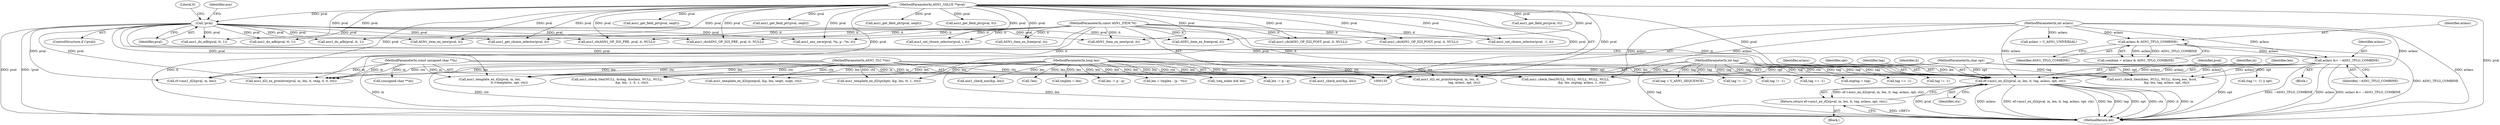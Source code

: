 digraph "0_openssl_cc598f321fbac9c04da5766243ed55d55948637d@pointer" {
"1000333" [label="(Call,ef->asn1_ex_d2i(pval, in, len, it, tag, aclass, opt, ctx))"];
"1000196" [label="(Call,!pval)"];
"1000136" [label="(MethodParameterIn,ASN1_VALUE **pval)"];
"1000137" [label="(MethodParameterIn,const unsigned char **in)"];
"1000138" [label="(MethodParameterIn,long len)"];
"1000139" [label="(MethodParameterIn,const ASN1_ITEM *it)"];
"1000140" [label="(MethodParameterIn,int tag)"];
"1000192" [label="(Call,aclass &= ~ASN1_TFLG_COMBINE)"];
"1000189" [label="(Call,aclass & ASN1_TFLG_COMBINE)"];
"1000141" [label="(MethodParameterIn,int aclass)"];
"1000142" [label="(MethodParameterIn,char opt)"];
"1000143" [label="(MethodParameterIn,ASN1_TLC *ctx)"];
"1000332" [label="(Return,return ef->asn1_ex_d2i(pval, in, len, it, tag, aclass, opt, ctx);)"];
"1000334" [label="(Identifier,pval)"];
"1000441" [label="(Call,cf->asn1_d2i(pval, in, len))"];
"1000199" [label="(Literal,0)"];
"1000341" [label="(Identifier,ctx)"];
"1000335" [label="(Identifier,in)"];
"1000142" [label="(MethodParameterIn,char opt)"];
"1000367" [label="(Call,exptag = tag)"];
"1000193" [label="(Identifier,aclass)"];
"1000221" [label="(Call,(tag != -1) || opt)"];
"1000803" [label="(Call,asn1_do_adb(pval, tt, 1))"];
"1000872" [label="(Call,asn1_template_ex_d2i(pseqval, &p, len, seqtt, isopt, ctx))"];
"1000213" [label="(Block,)"];
"1000139" [label="(MethodParameterIn,const ASN1_ITEM *it)"];
"1000687" [label="(Call,len = tmplen - (p - *in))"];
"1000336" [label="(Identifier,len)"];
"1000918" [label="(Call,!seq_nolen && len)"];
"1001019" [label="(Call,ASN1_item_ex_free(pval, it))"];
"1000243" [label="(Call,asn1_d2i_ex_primitive(pval, in, len, it,\n                                     tag, aclass, opt, ctx))"];
"1000202" [label="(Identifier,aux)"];
"1000317" [label="(Call,asn1_d2i_ex_primitive(pval, in, len, it, otag, 0, 0, ctx))"];
"1000339" [label="(Identifier,aclass)"];
"1000516" [label="(Call,ASN1_item_ex_new(pval, it))"];
"1000813" [label="(Call,asn1_get_field_ptr(pval, seqtt))"];
"1000479" [label="(Call,asn1_get_choice_selector(pval, it))"];
"1000837" [label="(Call,len -= p - q)"];
"1000467" [label="(Call,asn1_cb(ASN1_OP_D2I_PRE, pval, it, NULL))"];
"1000333" [label="(Call,ef->asn1_ex_d2i(pval, in, len, it, tag, aclass, opt, ctx))"];
"1000960" [label="(Call,asn1_get_field_ptr(pval, seqtt))"];
"1000556" [label="(Call,asn1_template_ex_d2i(pchptr, &p, len, tt, 1, ctx))"];
"1000357" [label="(Call,tag == -1)"];
"1000824" [label="(Call,asn1_check_eoc(&p, len))"];
"1000402" [label="(Call,tag != -1)"];
"1000637" [label="(Call,tag = V_ASN1_SEQUENCE)"];
"1000143" [label="(MethodParameterIn,ASN1_TLC *ctx)"];
"1000144" [label="(Block,)"];
"1000728" [label="(Call,asn1_cb(ASN1_OP_D2I_PRE, pval, it, NULL))"];
"1000602" [label="(Call,asn1_set_choice_selector(pval, i, it))"];
"1000189" [label="(Call,aclass & ASN1_TFLG_COMBINE)"];
"1000645" [label="(Call,asn1_check_tlen(&len, NULL, NULL, &seq_eoc, &cst,\n                              &p, len, tag, aclass, opt, ctx))"];
"1000260" [label="(Call,asn1_check_tlen(NULL, &otag, &oclass, NULL, NULL,\n                              &p, len, -1, 0, 1, ctx))"];
"1000446" [label="(Call,tag != -1)"];
"1000141" [label="(MethodParameterIn,int aclass)"];
"1000410" [label="(Call,(unsigned char **)in)"];
"1000233" [label="(Call,asn1_template_ex_d2i(pval, in, len,\n                                        it->templates, opt, ctx))"];
"1000772" [label="(Call,asn1_get_field_ptr(pval, seqtt))"];
"1000340" [label="(Identifier,opt)"];
"1000136" [label="(MethodParameterIn,ASN1_VALUE **pval)"];
"1000908" [label="(Call,asn1_check_eoc(&p, len))"];
"1000222" [label="(Call,tag != -1)"];
"1000632" [label="(Call,tag == -1)"];
"1000332" [label="(Return,return ef->asn1_ex_d2i(pval, in, len, it, tag, aclass, opt, ctx);)"];
"1000192" [label="(Call,aclass &= ~ASN1_TFLG_COMBINE)"];
"1000196" [label="(Call,!pval)"];
"1000551" [label="(Call,asn1_get_field_ptr(pval, tt))"];
"1000187" [label="(Call,combine = aclass & ASN1_TFLG_COMBINE)"];
"1000191" [label="(Identifier,ASN1_TFLG_COMBINE)"];
"1000190" [label="(Identifier,aclass)"];
"1001034" [label="(MethodReturn,int)"];
"1000372" [label="(Call,asn1_check_tlen(NULL, NULL, NULL, NULL, NULL,\n                                  &p, len, exptag, aclass, 1, ctx))"];
"1000592" [label="(Call,ASN1_item_ex_free(pval, it))"];
"1000817" [label="(Call,!len)"];
"1000138" [label="(MethodParameterIn,long len)"];
"1000628" [label="(Call,tmplen = len)"];
"1000640" [label="(Call,aclass = V_ASN1_UNIVERSAL)"];
"1000977" [label="(Call,asn1_enc_save(pval, *in, p - *in, it))"];
"1000610" [label="(Call,asn1_cb(ASN1_OP_D2I_POST, pval, it, NULL))"];
"1000338" [label="(Identifier,tag)"];
"1000942" [label="(Call,asn1_do_adb(pval, tt, 1))"];
"1000991" [label="(Call,asn1_cb(ASN1_OP_D2I_POST, pval, it, NULL))"];
"1000197" [label="(Identifier,pval)"];
"1000137" [label="(MethodParameterIn,const unsigned char **in)"];
"1000195" [label="(ControlStructure,if (!pval))"];
"1000766" [label="(Call,asn1_do_adb(pval, tt, 1))"];
"1000140" [label="(MethodParameterIn,int tag)"];
"1000337" [label="(Identifier,it)"];
"1000716" [label="(Call,ASN1_item_ex_new(pval, it))"];
"1000508" [label="(Call,asn1_set_choice_selector(pval, -1, it))"];
"1000194" [label="(Identifier,~ASN1_TFLG_COMBINE)"];
"1000502" [label="(Call,asn1_get_field_ptr(pval, tt))"];
"1000899" [label="(Call,len -= p - q)"];
"1000333" -> "1000332"  [label="AST: "];
"1000333" -> "1000341"  [label="CFG: "];
"1000334" -> "1000333"  [label="AST: "];
"1000335" -> "1000333"  [label="AST: "];
"1000336" -> "1000333"  [label="AST: "];
"1000337" -> "1000333"  [label="AST: "];
"1000338" -> "1000333"  [label="AST: "];
"1000339" -> "1000333"  [label="AST: "];
"1000340" -> "1000333"  [label="AST: "];
"1000341" -> "1000333"  [label="AST: "];
"1000332" -> "1000333"  [label="CFG: "];
"1000333" -> "1001034"  [label="DDG: pval"];
"1000333" -> "1001034"  [label="DDG: aclass"];
"1000333" -> "1001034"  [label="DDG: ef->asn1_ex_d2i(pval, in, len, it, tag, aclass, opt, ctx)"];
"1000333" -> "1001034"  [label="DDG: len"];
"1000333" -> "1001034"  [label="DDG: tag"];
"1000333" -> "1001034"  [label="DDG: opt"];
"1000333" -> "1001034"  [label="DDG: ctx"];
"1000333" -> "1001034"  [label="DDG: it"];
"1000333" -> "1001034"  [label="DDG: in"];
"1000333" -> "1000332"  [label="DDG: ef->asn1_ex_d2i(pval, in, len, it, tag, aclass, opt, ctx)"];
"1000196" -> "1000333"  [label="DDG: pval"];
"1000136" -> "1000333"  [label="DDG: pval"];
"1000137" -> "1000333"  [label="DDG: in"];
"1000138" -> "1000333"  [label="DDG: len"];
"1000139" -> "1000333"  [label="DDG: it"];
"1000140" -> "1000333"  [label="DDG: tag"];
"1000192" -> "1000333"  [label="DDG: aclass"];
"1000141" -> "1000333"  [label="DDG: aclass"];
"1000142" -> "1000333"  [label="DDG: opt"];
"1000143" -> "1000333"  [label="DDG: ctx"];
"1000196" -> "1000195"  [label="AST: "];
"1000196" -> "1000197"  [label="CFG: "];
"1000197" -> "1000196"  [label="AST: "];
"1000199" -> "1000196"  [label="CFG: "];
"1000202" -> "1000196"  [label="CFG: "];
"1000196" -> "1001034"  [label="DDG: pval"];
"1000196" -> "1001034"  [label="DDG: !pval"];
"1000136" -> "1000196"  [label="DDG: pval"];
"1000196" -> "1000233"  [label="DDG: pval"];
"1000196" -> "1000243"  [label="DDG: pval"];
"1000196" -> "1000317"  [label="DDG: pval"];
"1000196" -> "1000441"  [label="DDG: pval"];
"1000196" -> "1000467"  [label="DDG: pval"];
"1000196" -> "1000479"  [label="DDG: pval"];
"1000196" -> "1000516"  [label="DDG: pval"];
"1000196" -> "1000716"  [label="DDG: pval"];
"1000196" -> "1000728"  [label="DDG: pval"];
"1000196" -> "1000766"  [label="DDG: pval"];
"1000196" -> "1000803"  [label="DDG: pval"];
"1000196" -> "1000942"  [label="DDG: pval"];
"1000196" -> "1000977"  [label="DDG: pval"];
"1000196" -> "1001019"  [label="DDG: pval"];
"1000136" -> "1000135"  [label="AST: "];
"1000136" -> "1001034"  [label="DDG: pval"];
"1000136" -> "1000233"  [label="DDG: pval"];
"1000136" -> "1000243"  [label="DDG: pval"];
"1000136" -> "1000317"  [label="DDG: pval"];
"1000136" -> "1000441"  [label="DDG: pval"];
"1000136" -> "1000467"  [label="DDG: pval"];
"1000136" -> "1000479"  [label="DDG: pval"];
"1000136" -> "1000502"  [label="DDG: pval"];
"1000136" -> "1000508"  [label="DDG: pval"];
"1000136" -> "1000516"  [label="DDG: pval"];
"1000136" -> "1000551"  [label="DDG: pval"];
"1000136" -> "1000592"  [label="DDG: pval"];
"1000136" -> "1000602"  [label="DDG: pval"];
"1000136" -> "1000610"  [label="DDG: pval"];
"1000136" -> "1000716"  [label="DDG: pval"];
"1000136" -> "1000728"  [label="DDG: pval"];
"1000136" -> "1000766"  [label="DDG: pval"];
"1000136" -> "1000772"  [label="DDG: pval"];
"1000136" -> "1000803"  [label="DDG: pval"];
"1000136" -> "1000813"  [label="DDG: pval"];
"1000136" -> "1000942"  [label="DDG: pval"];
"1000136" -> "1000960"  [label="DDG: pval"];
"1000136" -> "1000977"  [label="DDG: pval"];
"1000136" -> "1000991"  [label="DDG: pval"];
"1000136" -> "1001019"  [label="DDG: pval"];
"1000137" -> "1000135"  [label="AST: "];
"1000137" -> "1001034"  [label="DDG: in"];
"1000137" -> "1000233"  [label="DDG: in"];
"1000137" -> "1000243"  [label="DDG: in"];
"1000137" -> "1000317"  [label="DDG: in"];
"1000137" -> "1000410"  [label="DDG: in"];
"1000137" -> "1000441"  [label="DDG: in"];
"1000138" -> "1000135"  [label="AST: "];
"1000138" -> "1001034"  [label="DDG: len"];
"1000138" -> "1000233"  [label="DDG: len"];
"1000138" -> "1000243"  [label="DDG: len"];
"1000138" -> "1000260"  [label="DDG: len"];
"1000138" -> "1000317"  [label="DDG: len"];
"1000138" -> "1000372"  [label="DDG: len"];
"1000138" -> "1000441"  [label="DDG: len"];
"1000138" -> "1000556"  [label="DDG: len"];
"1000138" -> "1000628"  [label="DDG: len"];
"1000138" -> "1000645"  [label="DDG: len"];
"1000138" -> "1000687"  [label="DDG: len"];
"1000138" -> "1000817"  [label="DDG: len"];
"1000138" -> "1000824"  [label="DDG: len"];
"1000138" -> "1000837"  [label="DDG: len"];
"1000138" -> "1000872"  [label="DDG: len"];
"1000138" -> "1000899"  [label="DDG: len"];
"1000138" -> "1000908"  [label="DDG: len"];
"1000138" -> "1000918"  [label="DDG: len"];
"1000139" -> "1000135"  [label="AST: "];
"1000139" -> "1001034"  [label="DDG: it"];
"1000139" -> "1000243"  [label="DDG: it"];
"1000139" -> "1000317"  [label="DDG: it"];
"1000139" -> "1000467"  [label="DDG: it"];
"1000139" -> "1000479"  [label="DDG: it"];
"1000139" -> "1000508"  [label="DDG: it"];
"1000139" -> "1000516"  [label="DDG: it"];
"1000139" -> "1000592"  [label="DDG: it"];
"1000139" -> "1000602"  [label="DDG: it"];
"1000139" -> "1000610"  [label="DDG: it"];
"1000139" -> "1000716"  [label="DDG: it"];
"1000139" -> "1000728"  [label="DDG: it"];
"1000139" -> "1000977"  [label="DDG: it"];
"1000139" -> "1000991"  [label="DDG: it"];
"1000139" -> "1001019"  [label="DDG: it"];
"1000140" -> "1000135"  [label="AST: "];
"1000140" -> "1001034"  [label="DDG: tag"];
"1000140" -> "1000222"  [label="DDG: tag"];
"1000140" -> "1000243"  [label="DDG: tag"];
"1000140" -> "1000357"  [label="DDG: tag"];
"1000140" -> "1000367"  [label="DDG: tag"];
"1000140" -> "1000402"  [label="DDG: tag"];
"1000140" -> "1000446"  [label="DDG: tag"];
"1000140" -> "1000632"  [label="DDG: tag"];
"1000140" -> "1000637"  [label="DDG: tag"];
"1000140" -> "1000645"  [label="DDG: tag"];
"1000192" -> "1000144"  [label="AST: "];
"1000192" -> "1000194"  [label="CFG: "];
"1000193" -> "1000192"  [label="AST: "];
"1000194" -> "1000192"  [label="AST: "];
"1000197" -> "1000192"  [label="CFG: "];
"1000192" -> "1001034"  [label="DDG: ~ASN1_TFLG_COMBINE"];
"1000192" -> "1001034"  [label="DDG: aclass"];
"1000192" -> "1001034"  [label="DDG: aclass &= ~ASN1_TFLG_COMBINE"];
"1000189" -> "1000192"  [label="DDG: aclass"];
"1000141" -> "1000192"  [label="DDG: aclass"];
"1000192" -> "1000243"  [label="DDG: aclass"];
"1000192" -> "1000372"  [label="DDG: aclass"];
"1000192" -> "1000645"  [label="DDG: aclass"];
"1000189" -> "1000187"  [label="AST: "];
"1000189" -> "1000191"  [label="CFG: "];
"1000190" -> "1000189"  [label="AST: "];
"1000191" -> "1000189"  [label="AST: "];
"1000187" -> "1000189"  [label="CFG: "];
"1000189" -> "1001034"  [label="DDG: ASN1_TFLG_COMBINE"];
"1000189" -> "1000187"  [label="DDG: aclass"];
"1000189" -> "1000187"  [label="DDG: ASN1_TFLG_COMBINE"];
"1000141" -> "1000189"  [label="DDG: aclass"];
"1000141" -> "1000135"  [label="AST: "];
"1000141" -> "1001034"  [label="DDG: aclass"];
"1000141" -> "1000243"  [label="DDG: aclass"];
"1000141" -> "1000372"  [label="DDG: aclass"];
"1000141" -> "1000640"  [label="DDG: aclass"];
"1000141" -> "1000645"  [label="DDG: aclass"];
"1000142" -> "1000135"  [label="AST: "];
"1000142" -> "1001034"  [label="DDG: opt"];
"1000142" -> "1000221"  [label="DDG: opt"];
"1000142" -> "1000233"  [label="DDG: opt"];
"1000142" -> "1000243"  [label="DDG: opt"];
"1000142" -> "1000645"  [label="DDG: opt"];
"1000143" -> "1000135"  [label="AST: "];
"1000143" -> "1001034"  [label="DDG: ctx"];
"1000143" -> "1000233"  [label="DDG: ctx"];
"1000143" -> "1000243"  [label="DDG: ctx"];
"1000143" -> "1000260"  [label="DDG: ctx"];
"1000143" -> "1000317"  [label="DDG: ctx"];
"1000143" -> "1000372"  [label="DDG: ctx"];
"1000143" -> "1000556"  [label="DDG: ctx"];
"1000143" -> "1000645"  [label="DDG: ctx"];
"1000143" -> "1000872"  [label="DDG: ctx"];
"1000332" -> "1000213"  [label="AST: "];
"1001034" -> "1000332"  [label="CFG: "];
"1000332" -> "1001034"  [label="DDG: <RET>"];
}
